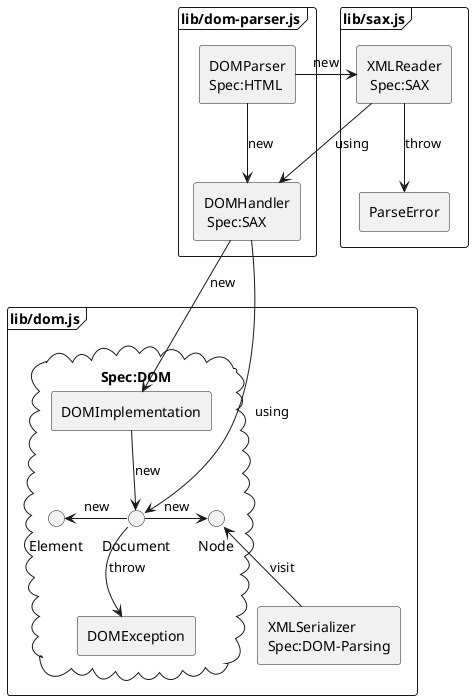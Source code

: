 @startuml
'https://plantuml.com/component-diagram
'to update the SVG after changing this file run
'docs/puml.sh
skinparam componentStyle rectangle

frame "lib/dom.js" {
  cloud "Spec:DOM" {
    [DOMException]
    [DOMImplementation]
    interface Document
    interface Element
    interface Node
  }
  component XMLSerializer [
    XMLSerializer
    Spec:DOM-Parsing
  ]
}

frame "lib/dom-parser.js" {
  component DOMParser [
    DOMParser
    Spec:HTML
  ]

  component DOMHandler [
    DOMHandler
     Spec:SAX
  ]
}

frame "lib/sax.js" {
  component XMLReader [
    XMLReader
     Spec:SAX
  ]
  [ParseError]
}

DOMParser -d-> DOMHandler: new
DOMParser -r-> XMLReader: new
XMLReader --> DOMHandler: using
XMLReader --> ParseError: throw
DOMHandler --> DOMImplementation: new
DOMHandler --> Document: using
DOMImplementation -d-> Document: new
Document -r-> Node: new
Document -l-> Element: new
Document -d-> DOMException: throw
XMLSerializer -u-> Node: visit

@enduml
